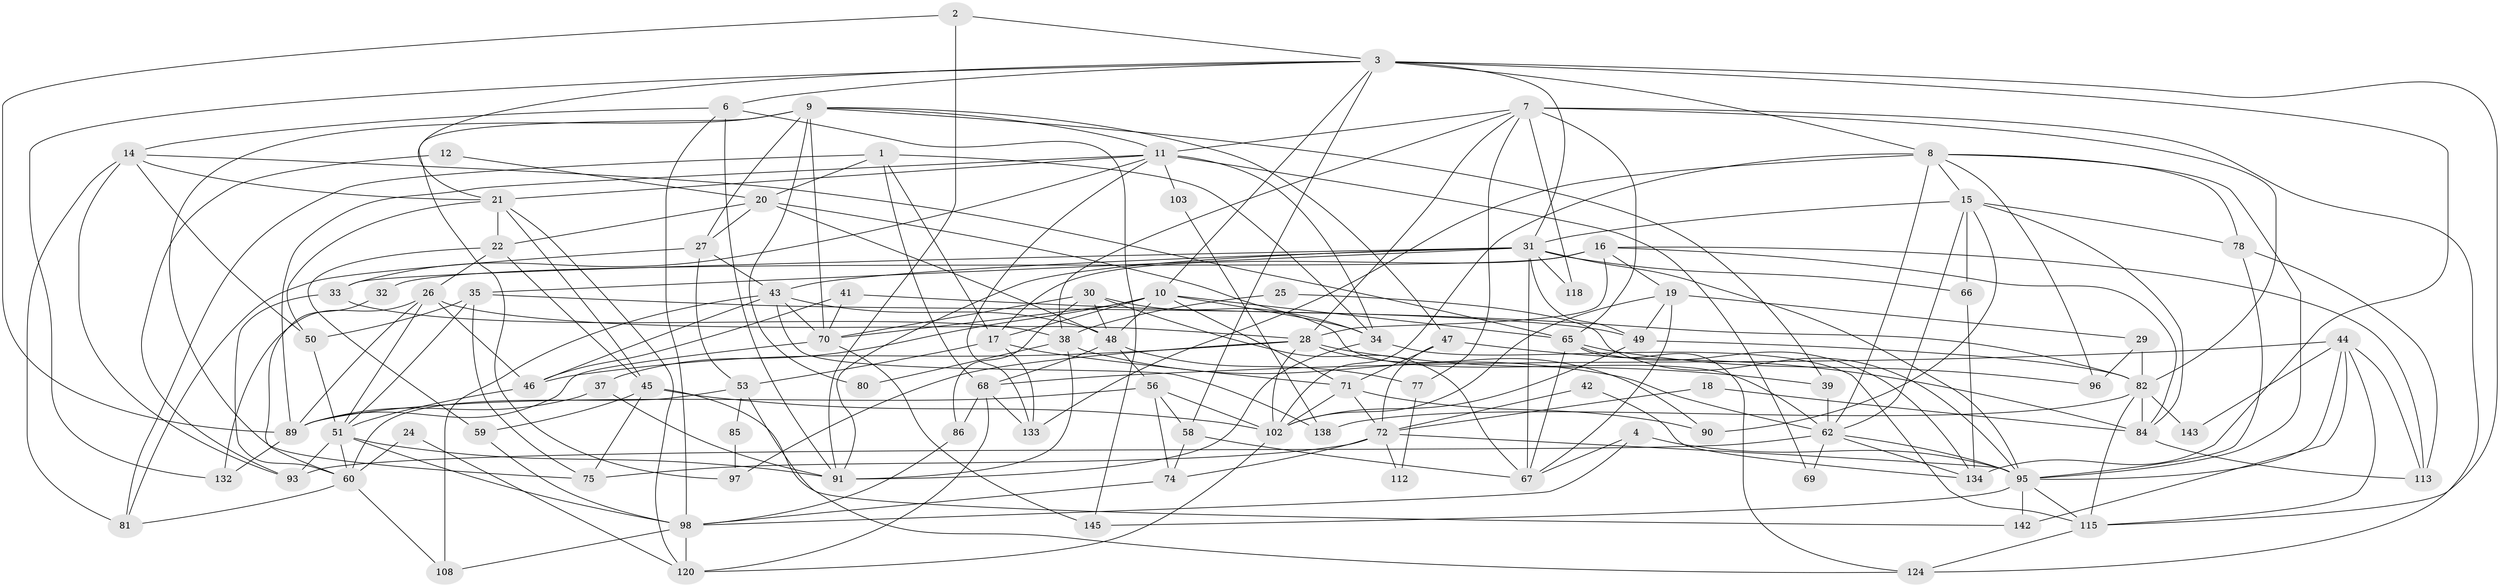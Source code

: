 // original degree distribution, {4: 0.23129251700680273, 3: 0.29931972789115646, 5: 0.17687074829931973, 2: 0.1360544217687075, 7: 0.04081632653061224, 6: 0.09523809523809523, 8: 0.02040816326530612}
// Generated by graph-tools (version 1.1) at 2025/41/03/06/25 10:41:56]
// undirected, 94 vertices, 235 edges
graph export_dot {
graph [start="1"]
  node [color=gray90,style=filled];
  1 [super="+5"];
  2;
  3 [super="+64"];
  4;
  6;
  7 [super="+73"];
  8 [super="+13"];
  9 [super="+111"];
  10 [super="+117"];
  11 [super="+23"];
  12;
  14 [super="+100"];
  15 [super="+104"];
  16 [super="+83"];
  17 [super="+63"];
  18;
  19 [super="+147"];
  20 [super="+127"];
  21 [super="+79"];
  22;
  24;
  25;
  26 [super="+36"];
  27;
  28 [super="+40"];
  29;
  30 [super="+123"];
  31 [super="+140"];
  32;
  33 [super="+128"];
  34 [super="+61"];
  35 [super="+88"];
  37;
  38 [super="+57"];
  39;
  41;
  42;
  43 [super="+122"];
  44 [super="+119"];
  45 [super="+105"];
  46 [super="+54"];
  47 [super="+52"];
  48 [super="+76"];
  49;
  50 [super="+87"];
  51 [super="+116"];
  53 [super="+55"];
  56 [super="+109"];
  58;
  59;
  60 [super="+135"];
  62 [super="+139"];
  65 [super="+99"];
  66;
  67 [super="+144"];
  68 [super="+121"];
  69;
  70 [super="+107"];
  71 [super="+131"];
  72 [super="+94"];
  74;
  75 [super="+114"];
  77;
  78;
  80;
  81;
  82 [super="+106"];
  84 [super="+92"];
  85;
  86;
  89 [super="+101"];
  90;
  91 [super="+126"];
  93;
  95 [super="+141"];
  96;
  97;
  98 [super="+110"];
  102 [super="+129"];
  103;
  108;
  112;
  113 [super="+125"];
  115 [super="+146"];
  118;
  120 [super="+130"];
  124;
  132;
  133 [super="+137"];
  134 [super="+136"];
  138;
  142;
  143;
  145;
  1 -- 68;
  1 -- 81;
  1 -- 20;
  1 -- 17;
  1 -- 34;
  2 -- 89;
  2 -- 3;
  2 -- 91;
  3 -- 132;
  3 -- 6;
  3 -- 134;
  3 -- 58;
  3 -- 10;
  3 -- 31;
  3 -- 115;
  3 -- 21;
  3 -- 8;
  4 -- 95;
  4 -- 67;
  4 -- 98;
  6 -- 145;
  6 -- 14;
  6 -- 98;
  6 -- 91;
  7 -- 65;
  7 -- 11;
  7 -- 77;
  7 -- 124;
  7 -- 82;
  7 -- 118;
  7 -- 28;
  7 -- 38;
  8 -- 78;
  8 -- 96;
  8 -- 102;
  8 -- 15;
  8 -- 133;
  8 -- 62;
  8 -- 95;
  9 -- 39;
  9 -- 80;
  9 -- 97;
  9 -- 11;
  9 -- 75;
  9 -- 27;
  9 -- 70;
  9 -- 47;
  10 -- 17;
  10 -- 34;
  10 -- 70;
  10 -- 71;
  10 -- 65;
  10 -- 37;
  10 -- 48;
  11 -- 133;
  11 -- 69;
  11 -- 33;
  11 -- 103;
  11 -- 89;
  11 -- 34;
  11 -- 21;
  12 -- 93;
  12 -- 20;
  14 -- 81;
  14 -- 93;
  14 -- 65;
  14 -- 50;
  14 -- 21;
  15 -- 66;
  15 -- 84;
  15 -- 62;
  15 -- 90;
  15 -- 31;
  15 -- 78;
  16 -- 19;
  16 -- 113 [weight=2];
  16 -- 32;
  16 -- 28;
  16 -- 17;
  16 -- 84;
  17 -- 71;
  17 -- 133 [weight=2];
  17 -- 53;
  18 -- 72;
  18 -- 84;
  19 -- 29;
  19 -- 49;
  19 -- 67;
  19 -- 102;
  20 -- 27;
  20 -- 34;
  20 -- 22;
  20 -- 48;
  21 -- 45;
  21 -- 50;
  21 -- 22;
  21 -- 120;
  22 -- 26;
  22 -- 59;
  22 -- 45;
  24 -- 60;
  24 -- 120;
  25 -- 95;
  25 -- 38;
  26 -- 46;
  26 -- 51;
  26 -- 132;
  26 -- 89;
  26 -- 28;
  27 -- 81;
  27 -- 53;
  27 -- 43;
  28 -- 102;
  28 -- 97;
  28 -- 39;
  28 -- 90;
  28 -- 46;
  29 -- 96;
  29 -- 82;
  30 -- 70;
  30 -- 62;
  30 -- 86;
  30 -- 67;
  30 -- 48;
  31 -- 66;
  31 -- 49;
  31 -- 35;
  31 -- 67;
  31 -- 118;
  31 -- 43;
  31 -- 95;
  31 -- 91;
  31 -- 33;
  32 -- 60;
  33 -- 38;
  33 -- 60;
  34 -- 91;
  34 -- 115;
  35 -- 49;
  35 -- 51;
  35 -- 50 [weight=2];
  35 -- 75;
  37 -- 91;
  37 -- 89;
  38 -- 91;
  38 -- 80;
  38 -- 62;
  39 -- 62;
  41 -- 70;
  41 -- 82;
  41 -- 46;
  42 -- 72;
  42 -- 134;
  43 -- 48;
  43 -- 138;
  43 -- 108;
  43 -- 46;
  43 -- 70;
  44 -- 142;
  44 -- 95;
  44 -- 113;
  44 -- 143;
  44 -- 68;
  44 -- 115;
  45 -- 102;
  45 -- 59 [weight=2];
  45 -- 142;
  45 -- 75;
  46 -- 51;
  47 -- 72;
  47 -- 71;
  47 -- 84;
  48 -- 77;
  48 -- 68;
  48 -- 56;
  49 -- 102;
  49 -- 82;
  50 -- 51;
  51 -- 91;
  51 -- 98;
  51 -- 93;
  51 -- 60;
  53 -- 60 [weight=2];
  53 -- 85;
  53 -- 124;
  56 -- 89;
  56 -- 58;
  56 -- 74;
  56 -- 102;
  58 -- 74;
  58 -- 67;
  59 -- 98;
  60 -- 81;
  60 -- 108;
  62 -- 95 [weight=2];
  62 -- 69;
  62 -- 93;
  62 -- 134;
  65 -- 96;
  65 -- 134;
  65 -- 67;
  65 -- 124;
  66 -- 134;
  68 -- 86;
  68 -- 133;
  68 -- 120;
  70 -- 89;
  70 -- 145;
  71 -- 102;
  71 -- 72;
  71 -- 90;
  72 -- 74;
  72 -- 112;
  72 -- 95;
  72 -- 75;
  74 -- 98;
  77 -- 112;
  78 -- 95;
  78 -- 113;
  82 -- 115;
  82 -- 138;
  82 -- 143;
  82 -- 84;
  84 -- 113;
  85 -- 97;
  86 -- 98;
  89 -- 132;
  95 -- 142;
  95 -- 145;
  95 -- 115;
  98 -- 108;
  98 -- 120;
  102 -- 120;
  103 -- 138;
  115 -- 124;
}
